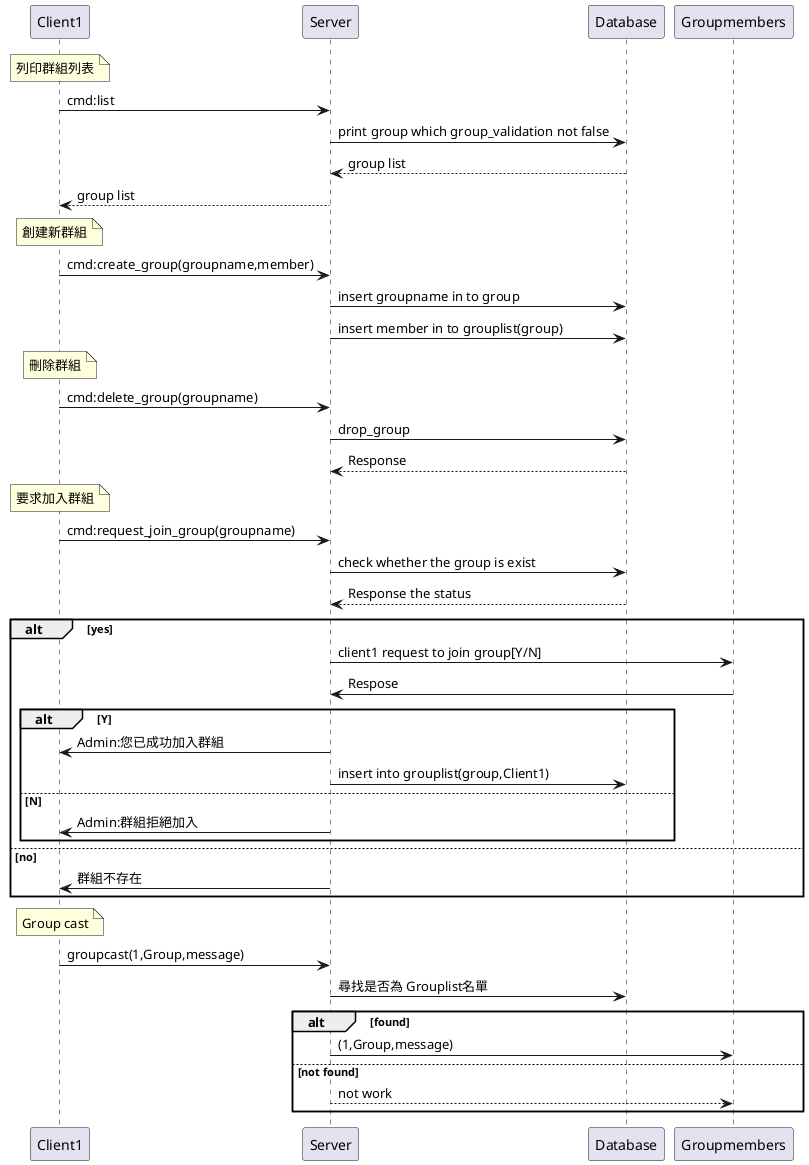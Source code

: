 @startuml

note over Client1:列印群組列表
Client1->Server : cmd:list
Server->Database: print group which group_validation not false
Database-->Server: group list

Server-->Client1:group list


note over Client1:創建新群組
Client1->Server : cmd:create_group(groupname,member)
Server->Database: insert groupname in to group
Server->Database: insert member in to grouplist(group)




note over Client1:刪除群組
Client1->Server : cmd:delete_group(groupname)
Server->Database: drop_group
Database-->Server: Response




note over Client1:要求加入群組
Client1->Server : cmd:request_join_group(groupname)
Server->Database: check whether the group is exist
Database-->Server:Response the status

alt yes

Server->Groupmembers:client1 request to join group[Y/N]

Groupmembers->Server:Respose
alt Y
Server->Client1:Admin:您已成功加入群組
Server->Database:insert into grouplist(group,Client1)

else N
Server->Client1:Admin:群組拒絕加入

end
else no 
Server->Client1: 群組不存在
end

note over Client1:Group cast
Client1 -> Server: groupcast(1,Group,message)
Server -> Database:尋找是否為 Grouplist名單
alt found

Server->Groupmembers:(1,Group,message)

else not found

Server-->Groupmembers: not work


end




 

@enduml